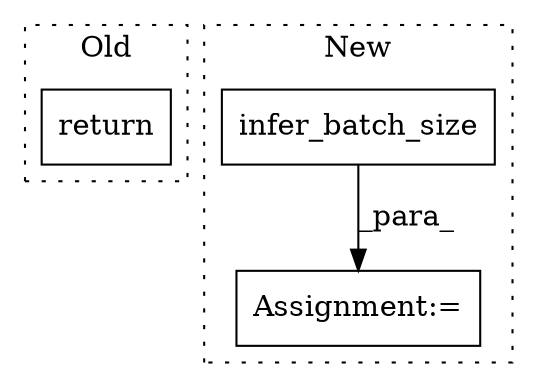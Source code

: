 digraph G {
subgraph cluster0 {
1 [label="return" a="41" s="4924" l="7" shape="box"];
label = "Old";
style="dotted";
}
subgraph cluster1 {
2 [label="infer_batch_size" a="32" s="4092,4114" l="17,1" shape="box"];
3 [label="Assignment:=" a="7" s="4086" l="1" shape="box"];
label = "New";
style="dotted";
}
2 -> 3 [label="_para_"];
}